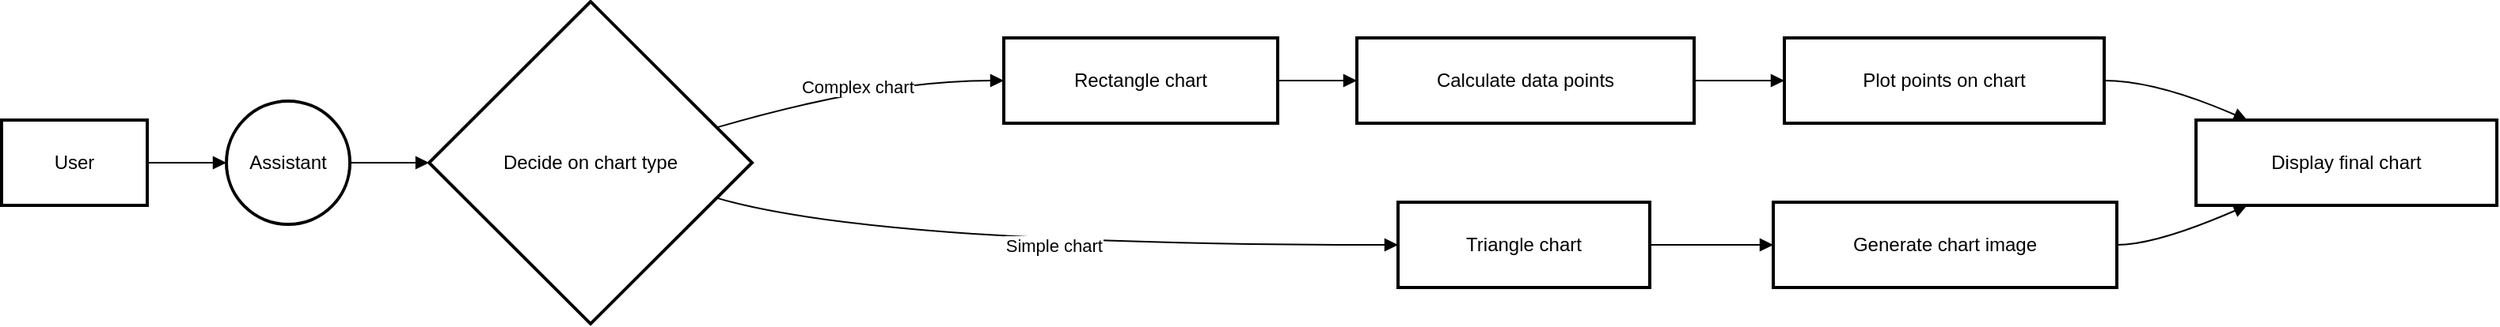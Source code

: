 <mxfile version="26.1.1">
  <diagram name="Page-1" id="Ck4wi6a6DWHloFYWMUGT">
    <mxGraphModel>
      <root>
        <mxCell id="0" />
        <mxCell id="1" parent="0" />
        <mxCell id="2" value="User" style="whiteSpace=wrap;strokeWidth=2;" vertex="1" parent="1">
          <mxGeometry x="8" y="83" width="92" height="54" as="geometry" />
        </mxCell>
        <mxCell id="3" value="Assistant" style="ellipse;aspect=fixed;strokeWidth=2;whiteSpace=wrap;" vertex="1" parent="1">
          <mxGeometry x="150" y="71" width="78" height="78" as="geometry" />
        </mxCell>
        <mxCell id="4" value="Decide on chart type" style="rhombus;strokeWidth=2;whiteSpace=wrap;" vertex="1" parent="1">
          <mxGeometry x="278" y="8" width="204" height="204" as="geometry" />
        </mxCell>
        <mxCell id="5" value="Rectangle chart" style="whiteSpace=wrap;strokeWidth=2;" vertex="1" parent="1">
          <mxGeometry x="641" y="31" width="173" height="54" as="geometry" />
        </mxCell>
        <mxCell id="6" value="Triangle chart" style="whiteSpace=wrap;strokeWidth=2;" vertex="1" parent="1">
          <mxGeometry x="890" y="135" width="159" height="54" as="geometry" />
        </mxCell>
        <mxCell id="7" value="Calculate data points" style="whiteSpace=wrap;strokeWidth=2;" vertex="1" parent="1">
          <mxGeometry x="864" y="31" width="213" height="54" as="geometry" />
        </mxCell>
        <mxCell id="8" value="Plot points on chart" style="whiteSpace=wrap;strokeWidth=2;" vertex="1" parent="1">
          <mxGeometry x="1134" y="31" width="202" height="54" as="geometry" />
        </mxCell>
        <mxCell id="9" value="Generate chart image" style="whiteSpace=wrap;strokeWidth=2;" vertex="1" parent="1">
          <mxGeometry x="1127" y="135" width="217" height="54" as="geometry" />
        </mxCell>
        <mxCell id="10" value="Display final chart" style="whiteSpace=wrap;strokeWidth=2;" vertex="1" parent="1">
          <mxGeometry x="1394" y="83" width="190" height="54" as="geometry" />
        </mxCell>
        <mxCell id="11" value="" style="curved=1;startArrow=none;endArrow=block;exitX=1;exitY=0.5;entryX=0;entryY=0.5;" edge="1" parent="1" source="2" target="3">
          <mxGeometry relative="1" as="geometry">
            <Array as="points" />
          </mxGeometry>
        </mxCell>
        <mxCell id="12" value="" style="curved=1;startArrow=none;endArrow=block;exitX=1;exitY=0.5;entryX=0;entryY=0.5;" edge="1" parent="1" source="3" target="4">
          <mxGeometry relative="1" as="geometry">
            <Array as="points" />
          </mxGeometry>
        </mxCell>
        <mxCell id="13" value="Complex chart" style="curved=1;startArrow=none;endArrow=block;exitX=1;exitY=0.36;entryX=0;entryY=0.5;" edge="1" parent="1" source="4" target="5">
          <mxGeometry relative="1" as="geometry">
            <Array as="points">
              <mxPoint x="561" y="58" />
            </Array>
          </mxGeometry>
        </mxCell>
        <mxCell id="14" value="Simple chart" style="curved=1;startArrow=none;endArrow=block;exitX=1;exitY=0.64;entryX=0;entryY=0.5;" edge="1" parent="1" source="4" target="6">
          <mxGeometry relative="1" as="geometry">
            <Array as="points">
              <mxPoint x="561" y="162" />
            </Array>
          </mxGeometry>
        </mxCell>
        <mxCell id="15" value="" style="curved=1;startArrow=none;endArrow=block;exitX=1;exitY=0.5;entryX=0;entryY=0.5;" edge="1" parent="1" source="5" target="7">
          <mxGeometry relative="1" as="geometry">
            <Array as="points" />
          </mxGeometry>
        </mxCell>
        <mxCell id="16" value="" style="curved=1;startArrow=none;endArrow=block;exitX=1;exitY=0.5;entryX=0;entryY=0.5;" edge="1" parent="1" source="7" target="8">
          <mxGeometry relative="1" as="geometry">
            <Array as="points" />
          </mxGeometry>
        </mxCell>
        <mxCell id="17" value="" style="curved=1;startArrow=none;endArrow=block;exitX=1.01;exitY=0.5;entryX=0;entryY=0.5;" edge="1" parent="1" source="6" target="9">
          <mxGeometry relative="1" as="geometry">
            <Array as="points" />
          </mxGeometry>
        </mxCell>
        <mxCell id="18" value="" style="curved=1;startArrow=none;endArrow=block;exitX=1;exitY=0.5;entryX=0.17;entryY=0;" edge="1" parent="1" source="8" target="10">
          <mxGeometry relative="1" as="geometry">
            <Array as="points">
              <mxPoint x="1369" y="58" />
            </Array>
          </mxGeometry>
        </mxCell>
        <mxCell id="19" value="" style="curved=1;startArrow=none;endArrow=block;exitX=1;exitY=0.5;entryX=0.17;entryY=1;" edge="1" parent="1" source="9" target="10">
          <mxGeometry relative="1" as="geometry">
            <Array as="points">
              <mxPoint x="1369" y="162" />
            </Array>
          </mxGeometry>
        </mxCell>
      </root>
    </mxGraphModel>
  </diagram>
</mxfile>
